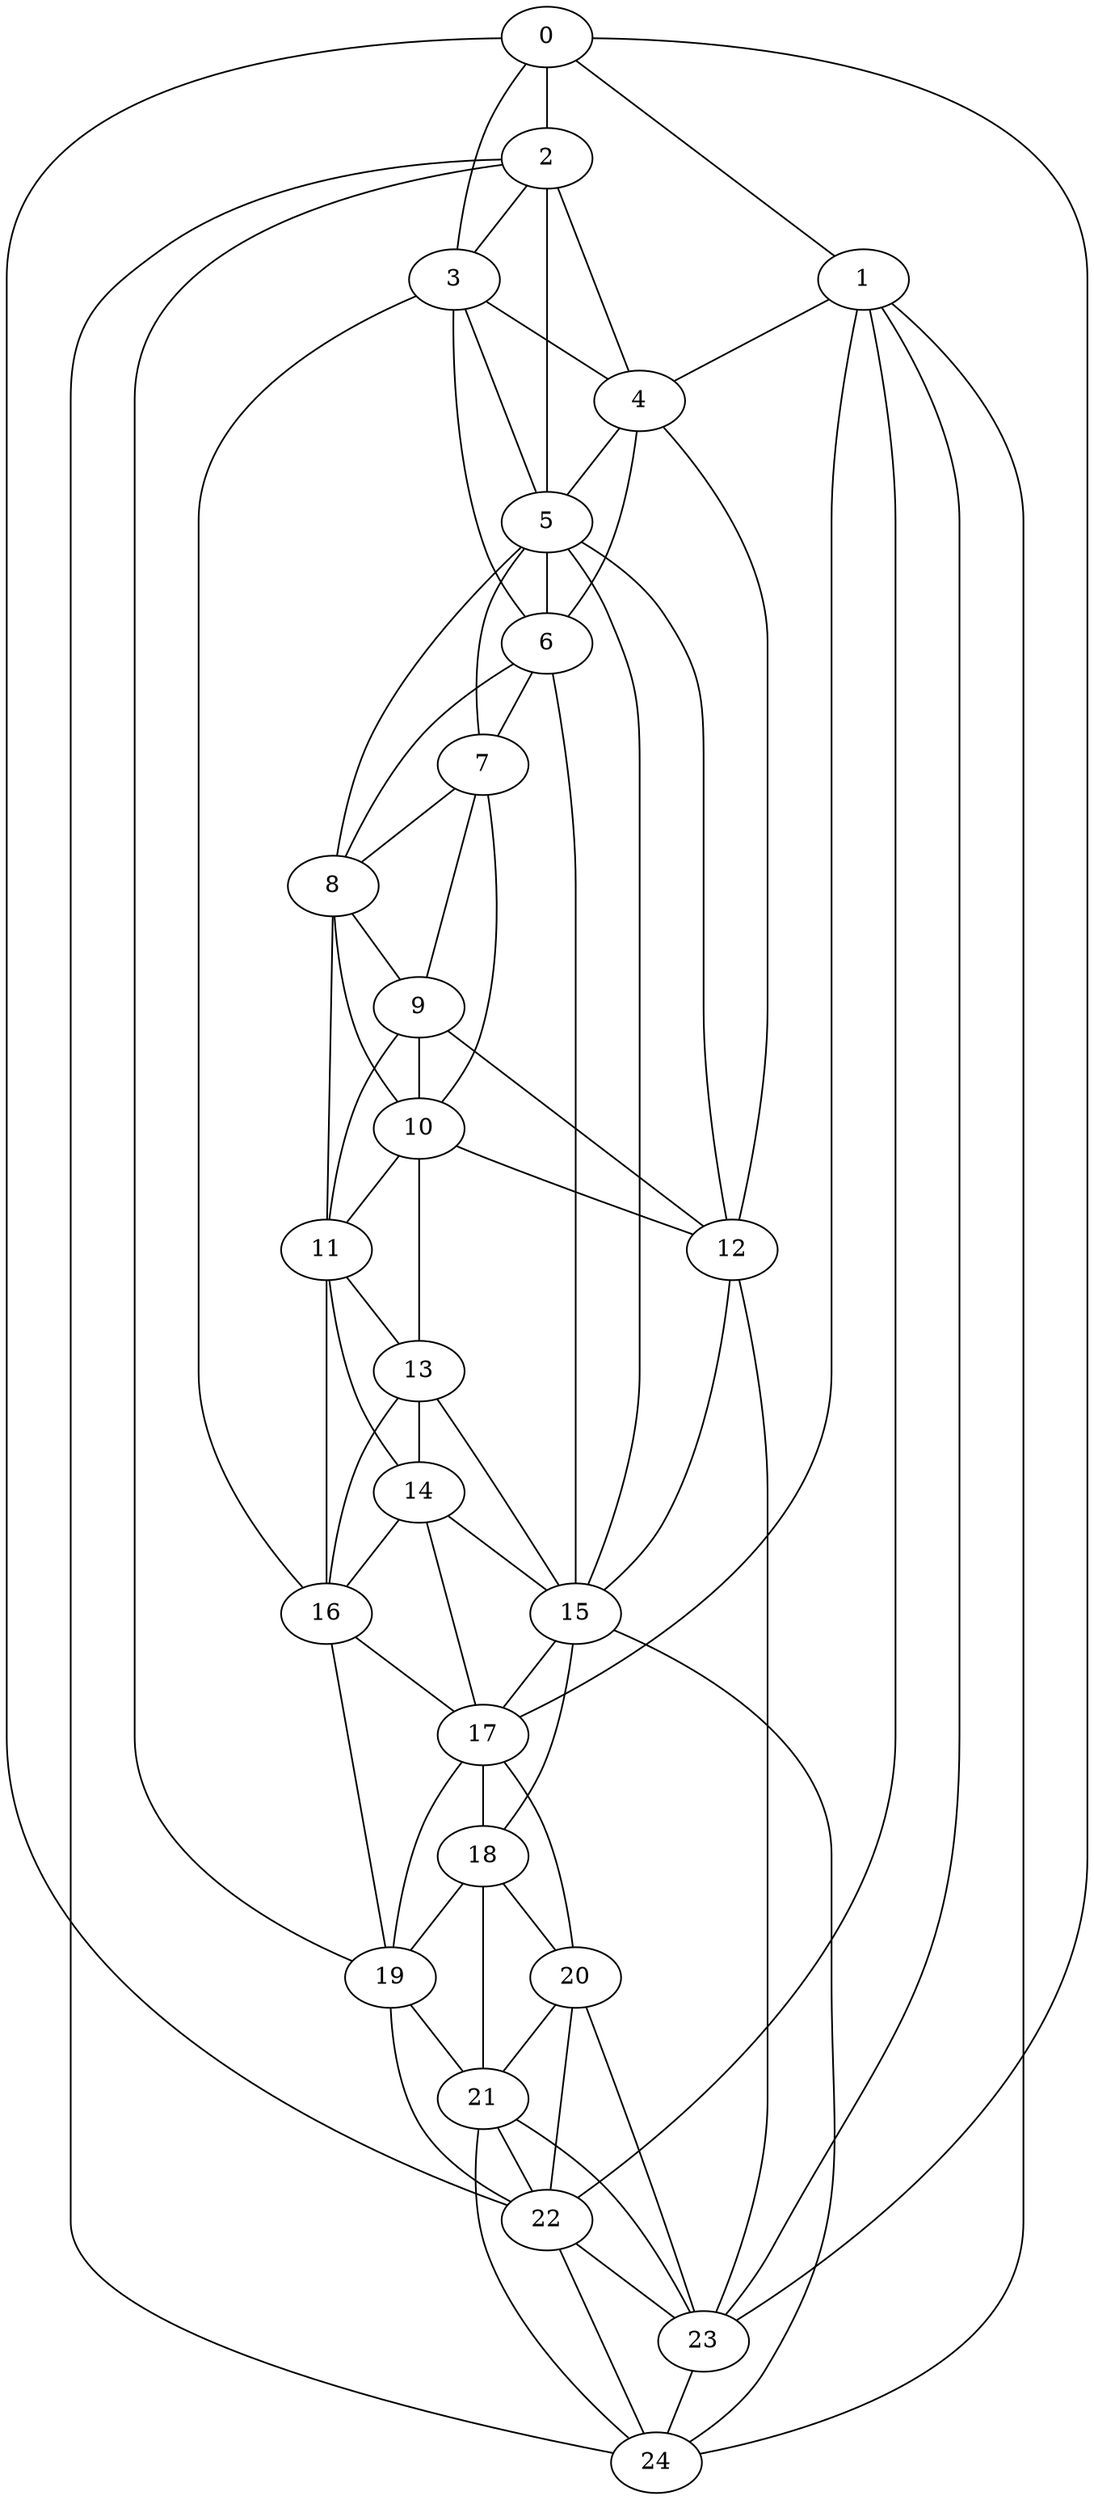 strict graph "watts_strogatz_graph(25,6,0.1)" {
0;
1;
2;
3;
4;
5;
6;
7;
8;
9;
10;
11;
12;
13;
14;
15;
16;
17;
18;
19;
20;
21;
22;
23;
24;
0 -- 1  [is_available=True, prob="0.583928687232"];
0 -- 2  [is_available=True, prob="1.0"];
0 -- 3  [is_available=True, prob="0.325136903172"];
0 -- 22  [is_available=True, prob="0.108843287569"];
0 -- 23  [is_available=True, prob="1.0"];
1 -- 4  [is_available=True, prob="0.522169791402"];
1 -- 17  [is_available=True, prob="1.0"];
1 -- 22  [is_available=True, prob="0.270104314809"];
1 -- 23  [is_available=True, prob="0.737500974137"];
1 -- 24  [is_available=True, prob="0.691253937348"];
2 -- 3  [is_available=True, prob="0.80107616197"];
2 -- 4  [is_available=True, prob="0.734276413068"];
2 -- 5  [is_available=True, prob="1.0"];
2 -- 19  [is_available=True, prob="0.728449279498"];
2 -- 24  [is_available=True, prob="0.560133591976"];
3 -- 4  [is_available=True, prob="1.0"];
3 -- 5  [is_available=True, prob="1.0"];
3 -- 6  [is_available=True, prob="0.327134905305"];
3 -- 16  [is_available=True, prob="0.592691655958"];
4 -- 5  [is_available=True, prob="0.0269196770966"];
4 -- 6  [is_available=True, prob="0.306012870531"];
4 -- 12  [is_available=True, prob="0.97546438985"];
5 -- 6  [is_available=True, prob="0.234296721067"];
5 -- 7  [is_available=True, prob="1.0"];
5 -- 8  [is_available=True, prob="1.0"];
5 -- 12  [is_available=True, prob="1.0"];
5 -- 15  [is_available=True, prob="0.203677441827"];
6 -- 7  [is_available=True, prob="0.287901302061"];
6 -- 8  [is_available=True, prob="0.459500194894"];
6 -- 15  [is_available=True, prob="1.0"];
7 -- 8  [is_available=True, prob="1.0"];
7 -- 9  [is_available=True, prob="0.50598673718"];
7 -- 10  [is_available=True, prob="0.629771897029"];
8 -- 9  [is_available=True, prob="0.917007341621"];
8 -- 10  [is_available=True, prob="0.543828275351"];
8 -- 11  [is_available=True, prob="0.652649218613"];
9 -- 10  [is_available=True, prob="0.959228864498"];
9 -- 11  [is_available=True, prob="0.359721017649"];
9 -- 12  [is_available=True, prob="0.395279660165"];
10 -- 11  [is_available=True, prob="0.0372165176489"];
10 -- 12  [is_available=True, prob="0.369772293762"];
10 -- 13  [is_available=True, prob="0.335012743753"];
11 -- 13  [is_available=True, prob="1.0"];
11 -- 14  [is_available=True, prob="0.547476888208"];
11 -- 16  [is_available=True, prob="0.814530175308"];
12 -- 15  [is_available=True, prob="0.193563424337"];
12 -- 23  [is_available=True, prob="0.0165570488512"];
13 -- 14  [is_available=True, prob="0.0496326351196"];
13 -- 15  [is_available=True, prob="0.220481281329"];
13 -- 16  [is_available=True, prob="1.0"];
14 -- 15  [is_available=True, prob="0.25286279119"];
14 -- 16  [is_available=True, prob="0.958764321779"];
14 -- 17  [is_available=True, prob="0.0363640078128"];
15 -- 17  [is_available=True, prob="0.919201479496"];
15 -- 18  [is_available=True, prob="0.0506414700423"];
15 -- 24  [is_available=True, prob="0.919665049794"];
16 -- 17  [is_available=True, prob="1.0"];
16 -- 19  [is_available=True, prob="0.0238656818224"];
17 -- 18  [is_available=True, prob="0.623357934946"];
17 -- 19  [is_available=True, prob="0.402063482774"];
17 -- 20  [is_available=True, prob="0.239989083135"];
18 -- 19  [is_available=True, prob="0.928293305977"];
18 -- 20  [is_available=True, prob="0.641034651269"];
18 -- 21  [is_available=True, prob="0.928952955617"];
19 -- 21  [is_available=True, prob="0.321737007531"];
19 -- 22  [is_available=True, prob="0.0133960314896"];
20 -- 21  [is_available=True, prob="1.0"];
20 -- 22  [is_available=True, prob="0.568471405311"];
20 -- 23  [is_available=True, prob="0.659769954709"];
21 -- 22  [is_available=True, prob="0.449477823696"];
21 -- 23  [is_available=True, prob="0.934838211186"];
21 -- 24  [is_available=True, prob="1.0"];
22 -- 23  [is_available=True, prob="1.0"];
22 -- 24  [is_available=True, prob="0.363201099543"];
23 -- 24  [is_available=True, prob="0.0943795683388"];
}
